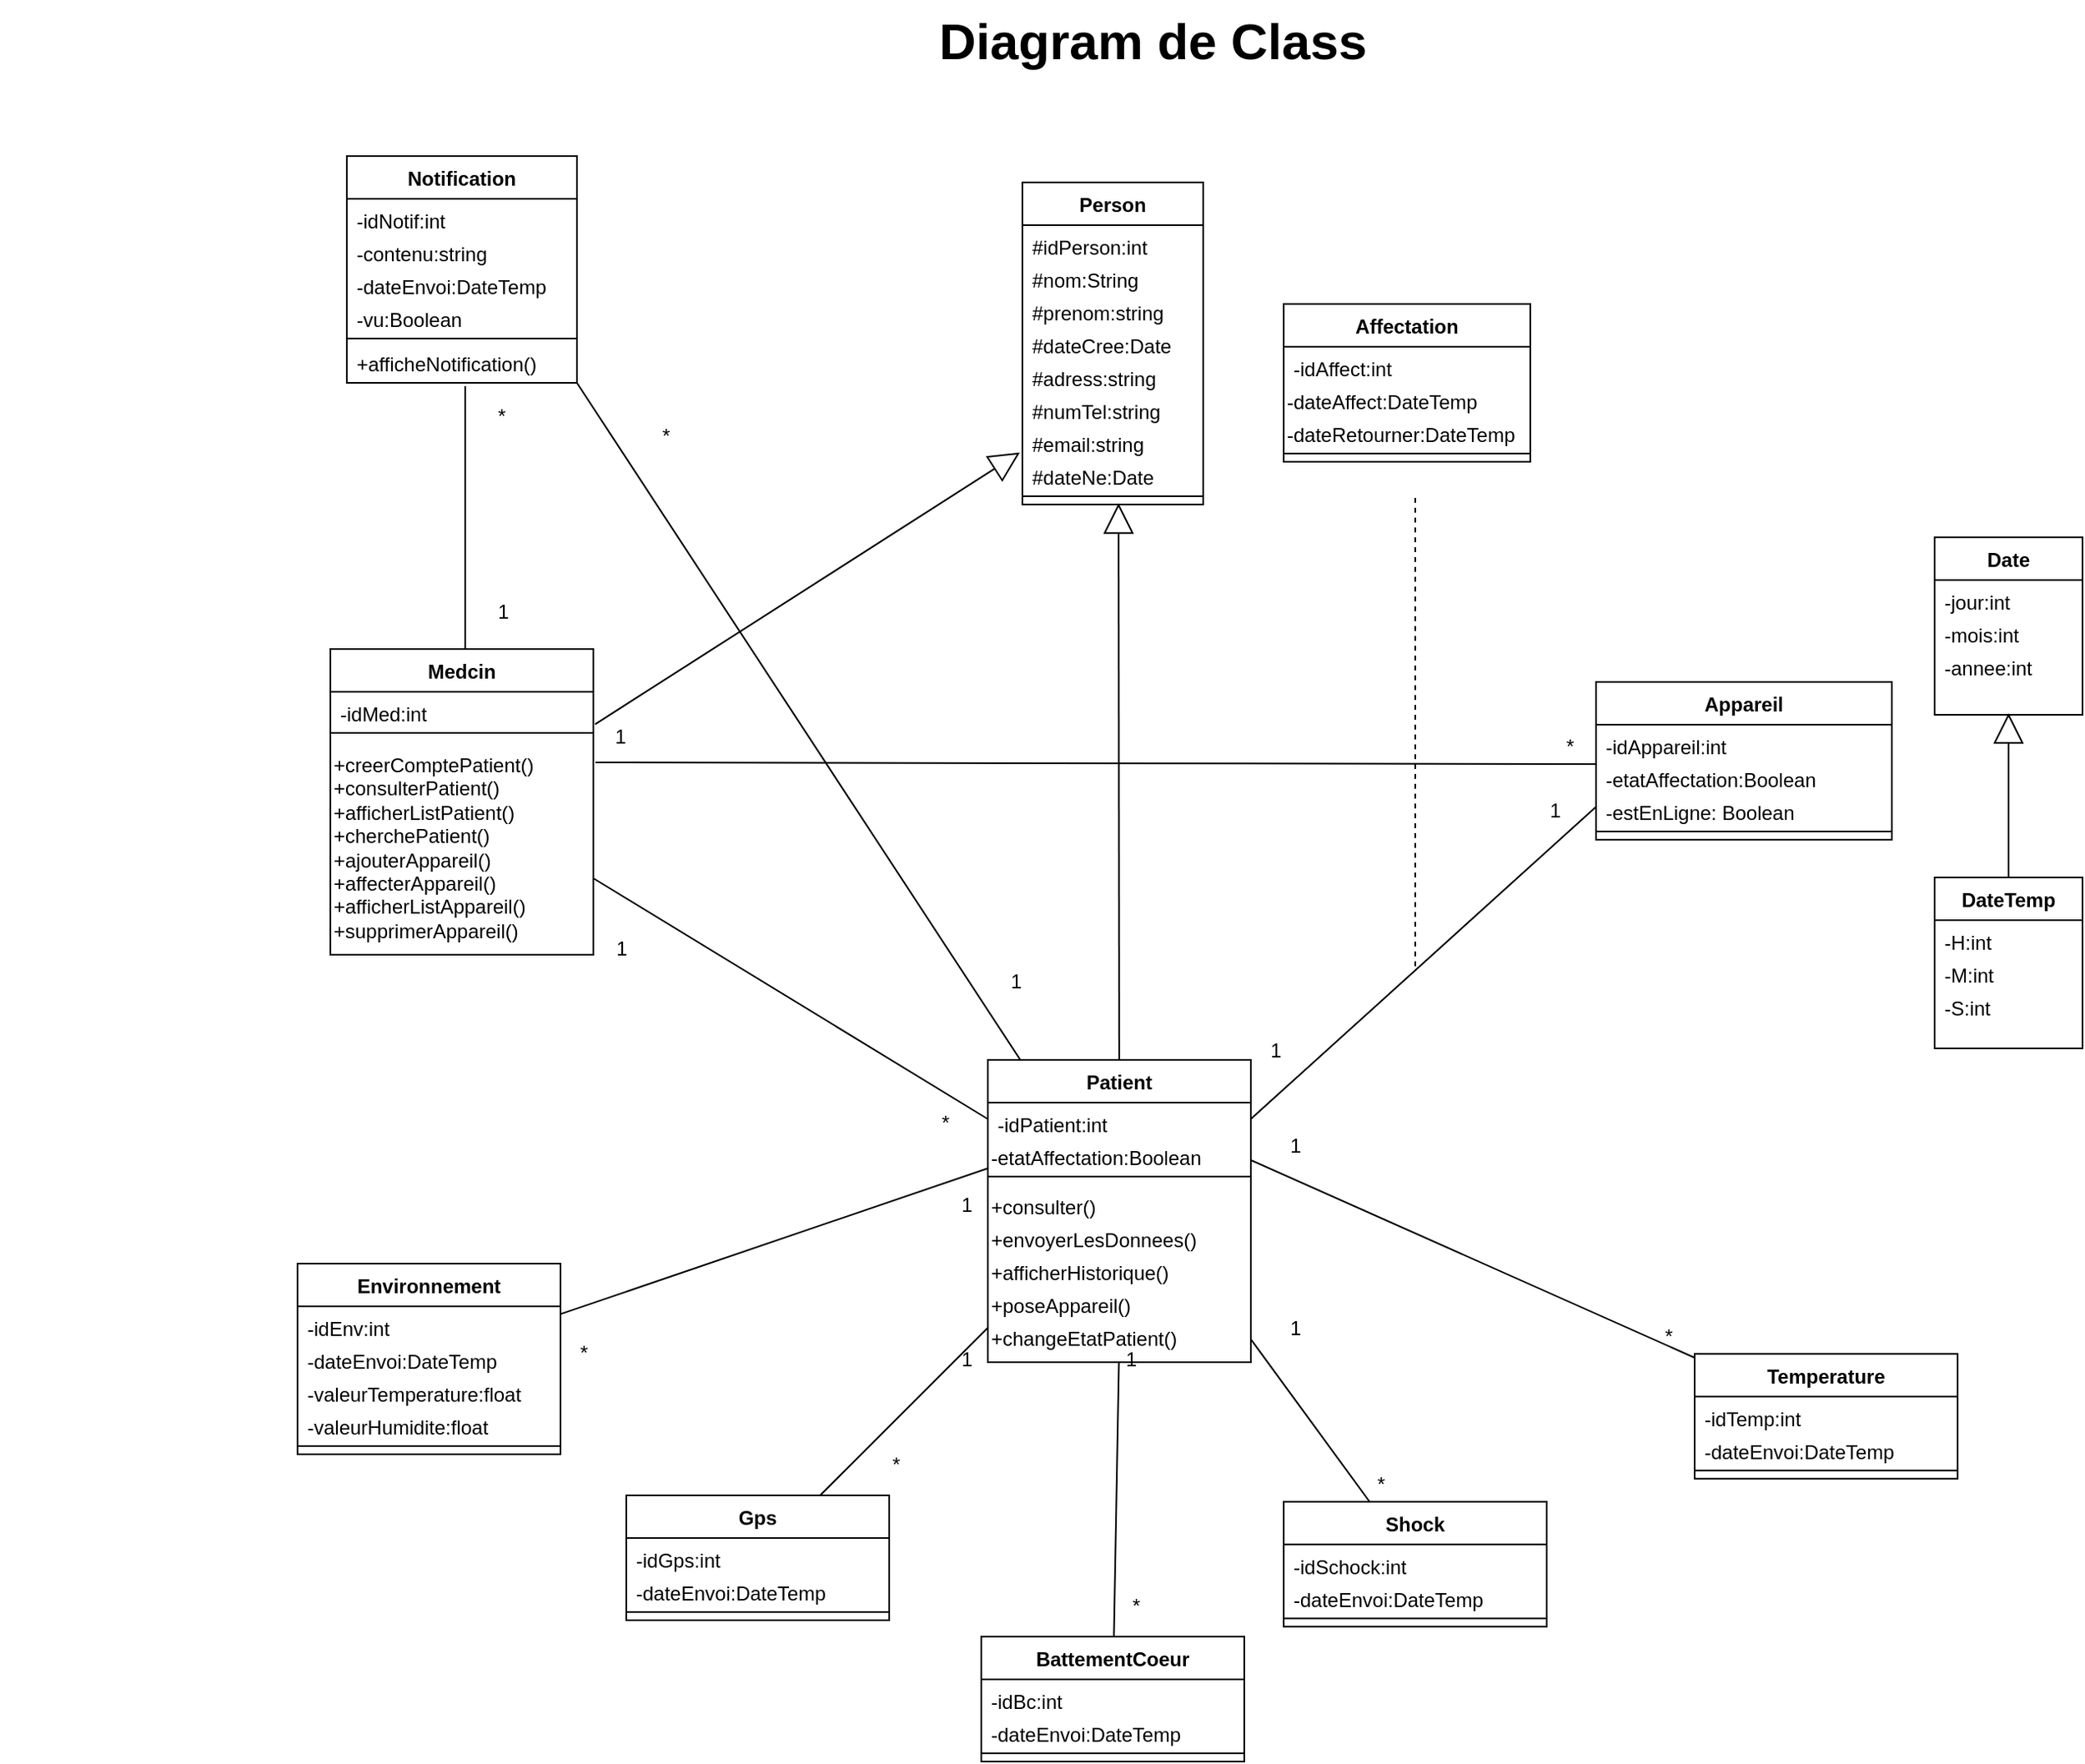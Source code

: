 <mxfile version="20.8.20" type="github">
  <diagram id="C5RBs43oDa-KdzZeNtuy" name="Page-1">
    <mxGraphModel dx="954" dy="602" grid="0" gridSize="10" guides="1" tooltips="1" connect="1" arrows="1" fold="1" page="1" pageScale="1" pageWidth="1200" pageHeight="1200" background="none" math="0" shadow="0">
      <root>
        <mxCell id="WIyWlLk6GJQsqaUBKTNV-0" />
        <mxCell id="WIyWlLk6GJQsqaUBKTNV-1" parent="WIyWlLk6GJQsqaUBKTNV-0" />
        <mxCell id="Skbbb8CCbyP5ibG20lvN-107" style="edgeStyle=none;orthogonalLoop=1;jettySize=auto;html=1;strokeColor=default;startArrow=none;startFill=0;endArrow=block;endFill=0;endSize=16;entryX=-0.014;entryY=-0.029;entryDx=0;entryDy=0;entryPerimeter=0;" parent="WIyWlLk6GJQsqaUBKTNV-1" edge="1">
          <mxGeometry relative="1" as="geometry">
            <mxPoint x="519.46" y="310.42" as="targetPoint" />
            <mxPoint x="261" y="475.808" as="sourcePoint" />
          </mxGeometry>
        </mxCell>
        <mxCell id="Skbbb8CCbyP5ibG20lvN-108" style="edgeStyle=none;orthogonalLoop=1;jettySize=auto;html=1;strokeColor=default;startArrow=none;startFill=0;endArrow=none;endFill=0;exitX=0.75;exitY=0;exitDx=0;exitDy=0;" parent="WIyWlLk6GJQsqaUBKTNV-1" edge="1">
          <mxGeometry x="0.375" y="-10" relative="1" as="geometry">
            <mxPoint x="182" y="270" as="targetPoint" />
            <mxPoint y="1" as="offset" />
            <mxPoint x="182" y="430" as="sourcePoint" />
          </mxGeometry>
        </mxCell>
        <mxCell id="zkfFHV4jXpPFQw0GAbJ--0" value="Medcin" style="swimlane;fontStyle=1;align=center;verticalAlign=top;childLayout=stackLayout;horizontal=1;startSize=26;horizontalStack=0;resizeParent=1;resizeLast=0;collapsible=1;marginBottom=0;rounded=0;shadow=0;strokeWidth=1;" parent="WIyWlLk6GJQsqaUBKTNV-1" vertex="1">
          <mxGeometry x="100" y="430" width="160" height="186" as="geometry">
            <mxRectangle x="230" y="140" width="160" height="26" as="alternateBounds" />
          </mxGeometry>
        </mxCell>
        <mxCell id="zkfFHV4jXpPFQw0GAbJ--1" value="-idMed:int&#xa;" style="text;align=left;verticalAlign=top;spacingLeft=4;spacingRight=4;overflow=hidden;rotatable=0;points=[[0,0.5],[1,0.5]];portConstraint=eastwest;" parent="zkfFHV4jXpPFQw0GAbJ--0" vertex="1">
          <mxGeometry y="26" width="160" height="20" as="geometry" />
        </mxCell>
        <mxCell id="zkfFHV4jXpPFQw0GAbJ--4" value="" style="line;html=1;strokeWidth=1;align=left;verticalAlign=middle;spacingTop=8;spacingLeft=3;spacingRight=8;rotatable=0;labelPosition=right;points=[];portConstraint=eastwest;fontSize=5;labelBackgroundColor=default;fontColor=default;spacing=3;" parent="zkfFHV4jXpPFQw0GAbJ--0" vertex="1">
          <mxGeometry y="46" width="160" height="10" as="geometry" />
        </mxCell>
        <mxCell id="Skbbb8CCbyP5ibG20lvN-154" value="&lt;font style=&quot;font-size: 12px;&quot;&gt;&lt;span data-lucid-content=&quot;{&amp;quot;t&amp;quot;:&amp;quot;+creerComptePatient()\n+consulterPatient()\n+signalerPatient()\n+afficherListPatient()\n+cherchePatient()\n+ajouterAppareil()\n+affecterAppareil()\n+afficherListAppareil()\n+supprimerAppareil()\n&amp;quot;,&amp;quot;m&amp;quot;:[{&amp;quot;s&amp;quot;:0,&amp;quot;n&amp;quot;:&amp;quot;c&amp;quot;,&amp;quot;v&amp;quot;:&amp;quot;#333333ff&amp;quot;,&amp;quot;e&amp;quot;:186}]}&quot; data-lucid-type=&quot;application/vnd.lucid.text&quot; style=&quot;font-size: 12px;&quot;&gt;&lt;span style=&quot;font-size: 12px;&quot;&gt;+creerComptePatient()&lt;br style=&quot;font-size: 12px;&quot;&gt;&lt;/span&gt;&lt;/span&gt;&lt;/font&gt;&lt;div&gt;&lt;font style=&quot;font-size: 12px;&quot;&gt;&lt;span data-lucid-content=&quot;{&amp;quot;t&amp;quot;:&amp;quot;+creerComptePatient()\n+consulterPatient()\n+signalerPatient()\n+afficherListPatient()\n+cherchePatient()\n+ajouterAppareil()\n+affecterAppareil()\n+afficherListAppareil()\n+supprimerAppareil()\n&amp;quot;,&amp;quot;m&amp;quot;:[{&amp;quot;s&amp;quot;:0,&amp;quot;n&amp;quot;:&amp;quot;c&amp;quot;,&amp;quot;v&amp;quot;:&amp;quot;#333333ff&amp;quot;,&amp;quot;e&amp;quot;:186}]}&quot; data-lucid-type=&quot;application/vnd.lucid.text&quot; style=&quot;font-size: 12px;&quot;&gt;&lt;span style=&quot;font-size: 12px;&quot;&gt;+consulterPatient()&lt;/span&gt;&lt;span style=&quot;font-size: 12px;&quot;&gt;&lt;br&gt;&lt;/span&gt;&lt;/span&gt;&lt;/font&gt;&lt;/div&gt;&lt;div&gt;&lt;font style=&quot;font-size: 12px;&quot;&gt;&lt;span data-lucid-content=&quot;{&amp;quot;t&amp;quot;:&amp;quot;+creerComptePatient()\n+consulterPatient()\n+signalerPatient()\n+afficherListPatient()\n+cherchePatient()\n+ajouterAppareil()\n+affecterAppareil()\n+afficherListAppareil()\n+supprimerAppareil()\n&amp;quot;,&amp;quot;m&amp;quot;:[{&amp;quot;s&amp;quot;:0,&amp;quot;n&amp;quot;:&amp;quot;c&amp;quot;,&amp;quot;v&amp;quot;:&amp;quot;#333333ff&amp;quot;,&amp;quot;e&amp;quot;:186}]}&quot; data-lucid-type=&quot;application/vnd.lucid.text&quot; style=&quot;font-size: 12px;&quot;&gt;&lt;span style=&quot;font-size: 12px;&quot;&gt;&lt;/span&gt;&lt;/span&gt;&lt;/font&gt;&lt;/div&gt;&lt;font style=&quot;font-size: 12px;&quot;&gt;&lt;span data-lucid-content=&quot;{&amp;quot;t&amp;quot;:&amp;quot;+creerComptePatient()\n+consulterPatient()\n+signalerPatient()\n+afficherListPatient()\n+cherchePatient()\n+ajouterAppareil()\n+affecterAppareil()\n+afficherListAppareil()\n+supprimerAppareil()\n&amp;quot;,&amp;quot;m&amp;quot;:[{&amp;quot;s&amp;quot;:0,&amp;quot;n&amp;quot;:&amp;quot;c&amp;quot;,&amp;quot;v&amp;quot;:&amp;quot;#333333ff&amp;quot;,&amp;quot;e&amp;quot;:186}]}&quot; data-lucid-type=&quot;application/vnd.lucid.text&quot; style=&quot;font-size: 12px;&quot;&gt;&lt;span style=&quot;font-size: 12px;&quot;&gt;+afficherListPatient()&lt;br style=&quot;font-size: 12px;&quot;&gt;&lt;/span&gt;&lt;span style=&quot;font-size: 12px;&quot;&gt;+cherchePatient()&lt;br style=&quot;font-size: 12px;&quot;&gt;&lt;/span&gt;&lt;span style=&quot;font-size: 12px;&quot;&gt;+ajouterAppareil()&lt;br style=&quot;font-size: 12px;&quot;&gt;&lt;/span&gt;&lt;span style=&quot;font-size: 12px;&quot;&gt;+affecterAppareil()&lt;br style=&quot;font-size: 12px;&quot;&gt;&lt;/span&gt;&lt;span style=&quot;font-size: 12px;&quot;&gt;+afficherListAppareil()&lt;br style=&quot;font-size: 12px;&quot;&gt;&lt;/span&gt;&lt;span style=&quot;font-size: 12px;&quot;&gt;+supprimerAppareil()&lt;br style=&quot;font-size: 12px;&quot;&gt;&lt;/span&gt;&lt;/span&gt;&lt;/font&gt;" style="text;html=1;align=left;verticalAlign=middle;resizable=0;points=[];autosize=1;strokeColor=none;fillColor=none;fontSize=12;fontColor=default;horizontal=1;labelBackgroundColor=none;" parent="zkfFHV4jXpPFQw0GAbJ--0" vertex="1">
          <mxGeometry y="56" width="160" height="130" as="geometry" />
        </mxCell>
        <mxCell id="zkfFHV4jXpPFQw0GAbJ--17" value="Appareil" style="swimlane;fontStyle=1;align=center;verticalAlign=top;childLayout=stackLayout;horizontal=1;startSize=26;horizontalStack=0;resizeParent=1;resizeLast=0;collapsible=1;marginBottom=0;rounded=0;shadow=0;strokeWidth=1;" parent="WIyWlLk6GJQsqaUBKTNV-1" vertex="1">
          <mxGeometry x="870" y="450" width="180" height="96" as="geometry">
            <mxRectangle x="550" y="140" width="160" height="26" as="alternateBounds" />
          </mxGeometry>
        </mxCell>
        <mxCell id="zkfFHV4jXpPFQw0GAbJ--20" value="-idAppareil:int" style="text;align=left;verticalAlign=top;spacingLeft=4;spacingRight=4;overflow=hidden;rotatable=0;points=[[0,0.5],[1,0.5]];portConstraint=eastwest;rounded=0;shadow=0;html=0;" parent="zkfFHV4jXpPFQw0GAbJ--17" vertex="1">
          <mxGeometry y="26" width="180" height="20" as="geometry" />
        </mxCell>
        <mxCell id="zkfFHV4jXpPFQw0GAbJ--21" value="-etatAffectation:Boolean" style="text;align=left;verticalAlign=top;spacingLeft=4;spacingRight=4;overflow=hidden;rotatable=0;points=[[0,0.5],[1,0.5]];portConstraint=eastwest;rounded=0;shadow=0;html=0;" parent="zkfFHV4jXpPFQw0GAbJ--17" vertex="1">
          <mxGeometry y="46" width="180" height="20" as="geometry" />
        </mxCell>
        <mxCell id="zkfFHV4jXpPFQw0GAbJ--22" value="-estEnLigne: Boolean&#xa;" style="text;align=left;verticalAlign=top;spacingLeft=4;spacingRight=4;overflow=hidden;rotatable=0;points=[[0,0.5],[1,0.5]];portConstraint=eastwest;rounded=0;shadow=0;html=0;" parent="zkfFHV4jXpPFQw0GAbJ--17" vertex="1">
          <mxGeometry y="66" width="180" height="20" as="geometry" />
        </mxCell>
        <mxCell id="zkfFHV4jXpPFQw0GAbJ--23" value="" style="line;html=1;strokeWidth=1;align=left;verticalAlign=middle;spacingTop=-1;spacingLeft=3;spacingRight=3;rotatable=0;labelPosition=right;points=[];portConstraint=eastwest;" parent="zkfFHV4jXpPFQw0GAbJ--17" vertex="1">
          <mxGeometry y="86" width="180" height="10" as="geometry" />
        </mxCell>
        <mxCell id="zkfFHV4jXpPFQw0GAbJ--26" value="" style="endArrow=none;shadow=0;strokeWidth=1;rounded=0;endFill=0;elbow=vertical;startArrow=none;startFill=0;exitX=1.008;exitY=0.1;exitDx=0;exitDy=0;exitPerimeter=0;" parent="WIyWlLk6GJQsqaUBKTNV-1" source="Skbbb8CCbyP5ibG20lvN-154" edge="1">
          <mxGeometry x="0.5" y="41" relative="1" as="geometry">
            <mxPoint x="260" y="518" as="sourcePoint" />
            <mxPoint x="870" y="500" as="targetPoint" />
            <mxPoint x="-40" y="32" as="offset" />
          </mxGeometry>
        </mxCell>
        <mxCell id="zkfFHV4jXpPFQw0GAbJ--27" value="1" style="resizable=0;align=left;verticalAlign=bottom;labelBackgroundColor=none;fontSize=12;" parent="zkfFHV4jXpPFQw0GAbJ--26" connectable="0" vertex="1">
          <mxGeometry x="-1" relative="1" as="geometry">
            <mxPoint x="10" y="-7" as="offset" />
          </mxGeometry>
        </mxCell>
        <mxCell id="Skbbb8CCbyP5ibG20lvN-1" value="*" style="resizable=0;align=left;verticalAlign=bottom;labelBackgroundColor=none;fontSize=12;" parent="WIyWlLk6GJQsqaUBKTNV-1" connectable="0" vertex="1">
          <mxGeometry x="850.0" y="498.001" as="geometry" />
        </mxCell>
        <mxCell id="Skbbb8CCbyP5ibG20lvN-67" style="edgeStyle=none;orthogonalLoop=1;jettySize=auto;html=1;entryX=0;entryY=0.5;entryDx=0;entryDy=0;strokeColor=default;startArrow=none;startFill=0;endArrow=none;endFill=0;exitX=1;exitY=0.5;exitDx=0;exitDy=0;" parent="WIyWlLk6GJQsqaUBKTNV-1" source="Skbbb8CCbyP5ibG20lvN-11" target="zkfFHV4jXpPFQw0GAbJ--22" edge="1">
          <mxGeometry relative="1" as="geometry" />
        </mxCell>
        <mxCell id="Skbbb8CCbyP5ibG20lvN-105" style="edgeStyle=none;orthogonalLoop=1;jettySize=auto;html=1;strokeColor=default;startArrow=none;startFill=0;endArrow=none;endFill=0;entryX=1;entryY=1;entryDx=0;entryDy=0;" parent="WIyWlLk6GJQsqaUBKTNV-1" source="Skbbb8CCbyP5ibG20lvN-10" target="Skbbb8CCbyP5ibG20lvN-114" edge="1">
          <mxGeometry relative="1" as="geometry">
            <mxPoint x="270" y="270" as="targetPoint" />
          </mxGeometry>
        </mxCell>
        <mxCell id="Skbbb8CCbyP5ibG20lvN-106" style="edgeStyle=none;orthogonalLoop=1;jettySize=auto;html=1;strokeColor=default;startArrow=none;startFill=0;endArrow=block;endFill=0;endSize=16;entryX=0.723;entryY=0.629;entryDx=0;entryDy=0;entryPerimeter=0;" parent="WIyWlLk6GJQsqaUBKTNV-1" edge="1">
          <mxGeometry relative="1" as="geometry">
            <mxPoint x="579.53" y="341.29" as="targetPoint" />
            <mxPoint x="579.909" y="683" as="sourcePoint" />
          </mxGeometry>
        </mxCell>
        <mxCell id="Skbbb8CCbyP5ibG20lvN-10" value="Patient" style="swimlane;fontStyle=1;align=center;verticalAlign=top;childLayout=stackLayout;horizontal=1;startSize=26;horizontalStack=0;resizeParent=1;resizeParentMax=0;resizeLast=0;collapsible=1;marginBottom=0;" parent="WIyWlLk6GJQsqaUBKTNV-1" vertex="1">
          <mxGeometry x="500" y="680" width="160" height="184" as="geometry" />
        </mxCell>
        <mxCell id="Skbbb8CCbyP5ibG20lvN-11" value="-idPatient:int&#xa;" style="text;strokeColor=none;fillColor=none;align=left;verticalAlign=top;spacingLeft=4;spacingRight=4;overflow=hidden;rotatable=0;points=[[0,0.5],[1,0.5]];portConstraint=eastwest;" parent="Skbbb8CCbyP5ibG20lvN-10" vertex="1">
          <mxGeometry y="26" width="160" height="20" as="geometry" />
        </mxCell>
        <mxCell id="Skbbb8CCbyP5ibG20lvN-16" value="-etatAffectation:Boolean" style="text;strokeColor=none;align=left;fillColor=none;html=1;verticalAlign=top;whiteSpace=wrap;rounded=0;" parent="Skbbb8CCbyP5ibG20lvN-10" vertex="1">
          <mxGeometry y="46" width="160" height="20" as="geometry" />
        </mxCell>
        <mxCell id="Skbbb8CCbyP5ibG20lvN-12" value="" style="line;strokeWidth=1;fillColor=none;align=left;verticalAlign=middle;spacingTop=-1;spacingLeft=3;spacingRight=3;rotatable=0;labelPosition=right;points=[];portConstraint=eastwest;strokeColor=inherit;" parent="Skbbb8CCbyP5ibG20lvN-10" vertex="1">
          <mxGeometry y="66" width="160" height="10" as="geometry" />
        </mxCell>
        <mxCell id="Skbbb8CCbyP5ibG20lvN-162" value="&lt;div&gt;+consulter()&lt;/div&gt;&lt;div&gt;&lt;br&gt;&lt;/div&gt;&lt;div&gt;&lt;br&gt;&lt;/div&gt;" style="text;strokeColor=none;align=left;fillColor=none;html=1;verticalAlign=top;whiteSpace=wrap;rounded=0;" parent="Skbbb8CCbyP5ibG20lvN-10" vertex="1">
          <mxGeometry y="76" width="160" height="20" as="geometry" />
        </mxCell>
        <mxCell id="9qkBRHFMttgbYjNgJ_2m-1" value="+envoyerLesDonnees()" style="text;strokeColor=none;align=left;fillColor=none;html=1;verticalAlign=top;whiteSpace=wrap;rounded=0;" parent="Skbbb8CCbyP5ibG20lvN-10" vertex="1">
          <mxGeometry y="96" width="160" height="20" as="geometry" />
        </mxCell>
        <mxCell id="Skbbb8CCbyP5ibG20lvN-165" value="+afficherHistorique()" style="text;whiteSpace=wrap;html=1;fontSize=12;fontColor=default;" parent="Skbbb8CCbyP5ibG20lvN-10" vertex="1">
          <mxGeometry y="116" width="160" height="20" as="geometry" />
        </mxCell>
        <mxCell id="9qkBRHFMttgbYjNgJ_2m-0" value="+poseAppareil()" style="text;strokeColor=none;align=left;fillColor=none;html=1;verticalAlign=top;whiteSpace=wrap;rounded=0;" parent="Skbbb8CCbyP5ibG20lvN-10" vertex="1">
          <mxGeometry y="136" width="160" height="20" as="geometry" />
        </mxCell>
        <mxCell id="Skbbb8CCbyP5ibG20lvN-166" value="+changeEtatPatient()" style="text;strokeColor=none;align=left;fillColor=none;html=1;verticalAlign=top;whiteSpace=wrap;rounded=0;" parent="Skbbb8CCbyP5ibG20lvN-10" vertex="1">
          <mxGeometry y="156" width="160" height="28" as="geometry" />
        </mxCell>
        <mxCell id="Skbbb8CCbyP5ibG20lvN-14" style="orthogonalLoop=1;jettySize=auto;html=1;entryX=0;entryY=0.5;entryDx=0;entryDy=0;strokeColor=default;startArrow=none;startFill=0;endArrow=none;endFill=0;exitX=1;exitY=0.75;exitDx=0;exitDy=0;" parent="WIyWlLk6GJQsqaUBKTNV-1" source="zkfFHV4jXpPFQw0GAbJ--0" target="Skbbb8CCbyP5ibG20lvN-11" edge="1">
          <mxGeometry relative="1" as="geometry">
            <mxPoint x="190" y="770" as="sourcePoint" />
            <mxPoint x="500" y="570" as="targetPoint" />
            <Array as="points" />
          </mxGeometry>
        </mxCell>
        <mxCell id="Skbbb8CCbyP5ibG20lvN-69" style="edgeStyle=none;orthogonalLoop=1;jettySize=auto;html=1;strokeColor=default;startArrow=none;startFill=0;endArrow=none;endFill=0;dashed=1;" parent="WIyWlLk6GJQsqaUBKTNV-1" edge="1">
          <mxGeometry relative="1" as="geometry">
            <mxPoint x="760" y="625" as="targetPoint" />
            <mxPoint x="760" y="338" as="sourcePoint" />
          </mxGeometry>
        </mxCell>
        <mxCell id="Skbbb8CCbyP5ibG20lvN-18" value="Affectation" style="swimlane;fontStyle=1;align=center;verticalAlign=top;childLayout=stackLayout;horizontal=1;startSize=26;horizontalStack=0;resizeParent=1;resizeParentMax=0;resizeLast=0;collapsible=1;marginBottom=0;" parent="WIyWlLk6GJQsqaUBKTNV-1" vertex="1">
          <mxGeometry x="680" y="220" width="150" height="96" as="geometry" />
        </mxCell>
        <mxCell id="Skbbb8CCbyP5ibG20lvN-19" value="-idAffect:int&#xa;" style="text;strokeColor=none;fillColor=none;align=left;verticalAlign=top;spacingLeft=4;spacingRight=4;overflow=hidden;rotatable=0;points=[[0,0.5],[1,0.5]];portConstraint=eastwest;" parent="Skbbb8CCbyP5ibG20lvN-18" vertex="1">
          <mxGeometry y="26" width="150" height="20" as="geometry" />
        </mxCell>
        <mxCell id="Skbbb8CCbyP5ibG20lvN-20" value="&lt;div align=&quot;left&quot;&gt;-dateAffect:DateTemp&lt;/div&gt;" style="text;strokeColor=none;align=left;fillColor=none;html=1;verticalAlign=top;whiteSpace=wrap;rounded=0;" parent="Skbbb8CCbyP5ibG20lvN-18" vertex="1">
          <mxGeometry y="46" width="150" height="20" as="geometry" />
        </mxCell>
        <mxCell id="Skbbb8CCbyP5ibG20lvN-24" value="&lt;div&gt;-dateRetourner:DateTemp&lt;/div&gt;" style="text;strokeColor=none;align=left;fillColor=none;html=1;verticalAlign=top;whiteSpace=wrap;rounded=0;" parent="Skbbb8CCbyP5ibG20lvN-18" vertex="1">
          <mxGeometry y="66" width="150" height="20" as="geometry" />
        </mxCell>
        <mxCell id="Skbbb8CCbyP5ibG20lvN-22" value="" style="line;strokeWidth=1;fillColor=none;align=left;verticalAlign=middle;spacingTop=-1;spacingLeft=3;spacingRight=3;rotatable=0;labelPosition=right;points=[];portConstraint=eastwest;strokeColor=inherit;" parent="Skbbb8CCbyP5ibG20lvN-18" vertex="1">
          <mxGeometry y="86" width="150" height="10" as="geometry" />
        </mxCell>
        <mxCell id="Skbbb8CCbyP5ibG20lvN-39" value="Date" style="swimlane;fontStyle=1;align=center;verticalAlign=top;childLayout=stackLayout;horizontal=1;startSize=26;horizontalStack=0;resizeParent=1;resizeLast=0;collapsible=1;marginBottom=0;rounded=0;shadow=0;strokeWidth=1;" parent="WIyWlLk6GJQsqaUBKTNV-1" vertex="1">
          <mxGeometry x="1076" y="362" width="90" height="108" as="geometry">
            <mxRectangle x="550" y="140" width="160" height="26" as="alternateBounds" />
          </mxGeometry>
        </mxCell>
        <mxCell id="Skbbb8CCbyP5ibG20lvN-40" value="-jour:int" style="text;align=left;verticalAlign=top;spacingLeft=4;spacingRight=4;overflow=hidden;rotatable=0;points=[[0,0.5],[1,0.5]];portConstraint=eastwest;rounded=0;shadow=0;html=0;" parent="Skbbb8CCbyP5ibG20lvN-39" vertex="1">
          <mxGeometry y="26" width="90" height="20" as="geometry" />
        </mxCell>
        <mxCell id="Skbbb8CCbyP5ibG20lvN-41" value="-mois:int" style="text;align=left;verticalAlign=top;spacingLeft=4;spacingRight=4;overflow=hidden;rotatable=0;points=[[0,0.5],[1,0.5]];portConstraint=eastwest;rounded=0;shadow=0;html=0;" parent="Skbbb8CCbyP5ibG20lvN-39" vertex="1">
          <mxGeometry y="46" width="90" height="20" as="geometry" />
        </mxCell>
        <mxCell id="Skbbb8CCbyP5ibG20lvN-42" value="-annee:int" style="text;align=left;verticalAlign=top;spacingLeft=4;spacingRight=4;overflow=hidden;rotatable=0;points=[[0,0.5],[1,0.5]];portConstraint=eastwest;rounded=0;shadow=0;html=0;" parent="Skbbb8CCbyP5ibG20lvN-39" vertex="1">
          <mxGeometry y="66" width="90" height="20" as="geometry" />
        </mxCell>
        <mxCell id="Skbbb8CCbyP5ibG20lvN-59" style="edgeStyle=none;orthogonalLoop=1;jettySize=auto;html=1;strokeColor=default;startArrow=none;startFill=0;endArrow=block;endFill=0;endSize=16;" parent="WIyWlLk6GJQsqaUBKTNV-1" source="Skbbb8CCbyP5ibG20lvN-53" edge="1">
          <mxGeometry relative="1" as="geometry">
            <mxPoint x="1121" y="469" as="targetPoint" />
          </mxGeometry>
        </mxCell>
        <mxCell id="Skbbb8CCbyP5ibG20lvN-53" value="DateTemp" style="swimlane;fontStyle=1;align=center;verticalAlign=top;childLayout=stackLayout;horizontal=1;startSize=26;horizontalStack=0;resizeParent=1;resizeLast=0;collapsible=1;marginBottom=0;rounded=0;shadow=0;strokeWidth=1;" parent="WIyWlLk6GJQsqaUBKTNV-1" vertex="1">
          <mxGeometry x="1076" y="569" width="90" height="104" as="geometry">
            <mxRectangle x="550" y="140" width="160" height="26" as="alternateBounds" />
          </mxGeometry>
        </mxCell>
        <mxCell id="Skbbb8CCbyP5ibG20lvN-54" value="-H:int" style="text;align=left;verticalAlign=top;spacingLeft=4;spacingRight=4;overflow=hidden;rotatable=0;points=[[0,0.5],[1,0.5]];portConstraint=eastwest;rounded=0;shadow=0;html=0;" parent="Skbbb8CCbyP5ibG20lvN-53" vertex="1">
          <mxGeometry y="26" width="90" height="20" as="geometry" />
        </mxCell>
        <mxCell id="Skbbb8CCbyP5ibG20lvN-55" value="-M:int" style="text;align=left;verticalAlign=top;spacingLeft=4;spacingRight=4;overflow=hidden;rotatable=0;points=[[0,0.5],[1,0.5]];portConstraint=eastwest;rounded=0;shadow=0;html=0;" parent="Skbbb8CCbyP5ibG20lvN-53" vertex="1">
          <mxGeometry y="46" width="90" height="20" as="geometry" />
        </mxCell>
        <mxCell id="Skbbb8CCbyP5ibG20lvN-57" value="-S:int" style="text;align=left;verticalAlign=top;spacingLeft=4;spacingRight=4;overflow=hidden;rotatable=0;points=[[0,0.5],[1,0.5]];portConstraint=eastwest;rounded=0;shadow=0;html=0;" parent="Skbbb8CCbyP5ibG20lvN-53" vertex="1">
          <mxGeometry y="66" width="90" height="20" as="geometry" />
        </mxCell>
        <mxCell id="Skbbb8CCbyP5ibG20lvN-72" style="edgeStyle=none;orthogonalLoop=1;jettySize=auto;html=1;strokeColor=default;startArrow=none;startFill=0;endArrow=none;endFill=0;exitX=0;exitY=0.25;exitDx=0;exitDy=0;" parent="WIyWlLk6GJQsqaUBKTNV-1" source="Skbbb8CCbyP5ibG20lvN-166" target="Skbbb8CCbyP5ibG20lvN-73" edge="1">
          <mxGeometry relative="1" as="geometry">
            <mxPoint x="360" y="990" as="targetPoint" />
            <mxPoint x="480" y="830" as="sourcePoint" />
          </mxGeometry>
        </mxCell>
        <mxCell id="Skbbb8CCbyP5ibG20lvN-73" value="Gps" style="swimlane;fontStyle=1;align=center;verticalAlign=top;childLayout=stackLayout;horizontal=1;startSize=26;horizontalStack=0;resizeParent=1;resizeParentMax=0;resizeLast=0;collapsible=1;marginBottom=0;" parent="WIyWlLk6GJQsqaUBKTNV-1" vertex="1">
          <mxGeometry x="280" y="945" width="160" height="76" as="geometry" />
        </mxCell>
        <mxCell id="Skbbb8CCbyP5ibG20lvN-74" value="-idGps:int" style="text;strokeColor=none;fillColor=none;align=left;verticalAlign=top;spacingLeft=4;spacingRight=4;overflow=hidden;rotatable=0;points=[[0,0.5],[1,0.5]];portConstraint=eastwest;" parent="Skbbb8CCbyP5ibG20lvN-73" vertex="1">
          <mxGeometry y="26" width="160" height="20" as="geometry" />
        </mxCell>
        <mxCell id="Skbbb8CCbyP5ibG20lvN-89" value="-dateEnvoi:DateTemp" style="text;strokeColor=none;fillColor=none;align=left;verticalAlign=top;spacingLeft=4;spacingRight=4;overflow=hidden;rotatable=0;points=[[0,0.5],[1,0.5]];portConstraint=eastwest;" parent="Skbbb8CCbyP5ibG20lvN-73" vertex="1">
          <mxGeometry y="46" width="160" height="20" as="geometry" />
        </mxCell>
        <mxCell id="Skbbb8CCbyP5ibG20lvN-75" value="" style="line;strokeWidth=1;fillColor=none;align=left;verticalAlign=middle;spacingTop=-1;spacingLeft=3;spacingRight=3;rotatable=0;labelPosition=right;points=[];portConstraint=eastwest;strokeColor=inherit;" parent="Skbbb8CCbyP5ibG20lvN-73" vertex="1">
          <mxGeometry y="66" width="160" height="10" as="geometry" />
        </mxCell>
        <mxCell id="Skbbb8CCbyP5ibG20lvN-81" style="edgeStyle=none;orthogonalLoop=1;jettySize=auto;html=1;strokeColor=default;startArrow=none;startFill=0;endArrow=none;endFill=0;exitX=0;exitY=0;exitDx=0;exitDy=0;" parent="WIyWlLk6GJQsqaUBKTNV-1" target="Skbbb8CCbyP5ibG20lvN-82" edge="1">
          <mxGeometry relative="1" as="geometry">
            <mxPoint x="160" y="849" as="targetPoint" />
            <mxPoint x="500.0" y="746" as="sourcePoint" />
          </mxGeometry>
        </mxCell>
        <mxCell id="Skbbb8CCbyP5ibG20lvN-82" value="Environnement" style="swimlane;fontStyle=1;align=center;verticalAlign=top;childLayout=stackLayout;horizontal=1;startSize=26;horizontalStack=0;resizeParent=1;resizeParentMax=0;resizeLast=0;collapsible=1;marginBottom=0;" parent="WIyWlLk6GJQsqaUBKTNV-1" vertex="1">
          <mxGeometry x="80" y="804" width="160" height="116" as="geometry" />
        </mxCell>
        <mxCell id="Skbbb8CCbyP5ibG20lvN-83" value="-idEnv:int" style="text;strokeColor=none;fillColor=none;align=left;verticalAlign=top;spacingLeft=4;spacingRight=4;overflow=hidden;rotatable=0;points=[[0,0.5],[1,0.5]];portConstraint=eastwest;" parent="Skbbb8CCbyP5ibG20lvN-82" vertex="1">
          <mxGeometry y="26" width="160" height="20" as="geometry" />
        </mxCell>
        <mxCell id="Skbbb8CCbyP5ibG20lvN-84" value="-dateEnvoi:DateTemp" style="text;strokeColor=none;fillColor=none;align=left;verticalAlign=top;spacingLeft=4;spacingRight=4;overflow=hidden;rotatable=0;points=[[0,0.5],[1,0.5]];portConstraint=eastwest;" parent="Skbbb8CCbyP5ibG20lvN-82" vertex="1">
          <mxGeometry y="46" width="160" height="20" as="geometry" />
        </mxCell>
        <mxCell id="Skbbb8CCbyP5ibG20lvN-85" value="-valeurTemperature:float" style="text;strokeColor=none;fillColor=none;align=left;verticalAlign=top;spacingLeft=4;spacingRight=4;overflow=hidden;rotatable=0;points=[[0,0.5],[1,0.5]];portConstraint=eastwest;" parent="Skbbb8CCbyP5ibG20lvN-82" vertex="1">
          <mxGeometry y="66" width="160" height="20" as="geometry" />
        </mxCell>
        <mxCell id="Skbbb8CCbyP5ibG20lvN-86" value="-valeurHumidite:float" style="text;strokeColor=none;fillColor=none;align=left;verticalAlign=top;spacingLeft=4;spacingRight=4;overflow=hidden;rotatable=0;points=[[0,0.5],[1,0.5]];portConstraint=eastwest;" parent="Skbbb8CCbyP5ibG20lvN-82" vertex="1">
          <mxGeometry y="86" width="160" height="20" as="geometry" />
        </mxCell>
        <mxCell id="Skbbb8CCbyP5ibG20lvN-87" value="" style="line;strokeWidth=1;fillColor=none;align=left;verticalAlign=middle;spacingTop=-1;spacingLeft=3;spacingRight=3;rotatable=0;labelPosition=right;points=[];portConstraint=eastwest;strokeColor=inherit;" parent="Skbbb8CCbyP5ibG20lvN-82" vertex="1">
          <mxGeometry y="106" width="160" height="10" as="geometry" />
        </mxCell>
        <mxCell id="Skbbb8CCbyP5ibG20lvN-90" style="edgeStyle=none;orthogonalLoop=1;jettySize=auto;html=1;strokeColor=default;startArrow=none;startFill=0;endArrow=none;endFill=0;" parent="WIyWlLk6GJQsqaUBKTNV-1" source="Skbbb8CCbyP5ibG20lvN-166" target="Skbbb8CCbyP5ibG20lvN-91" edge="1">
          <mxGeometry relative="1" as="geometry">
            <mxPoint x="606" y="1018.87" as="targetPoint" />
            <mxPoint x="576" y="870" as="sourcePoint" />
          </mxGeometry>
        </mxCell>
        <mxCell id="Skbbb8CCbyP5ibG20lvN-91" value="BattementCoeur" style="swimlane;fontStyle=1;align=center;verticalAlign=top;childLayout=stackLayout;horizontal=1;startSize=26;horizontalStack=0;resizeParent=1;resizeParentMax=0;resizeLast=0;collapsible=1;marginBottom=0;" parent="WIyWlLk6GJQsqaUBKTNV-1" vertex="1">
          <mxGeometry x="496" y="1031" width="160" height="76" as="geometry" />
        </mxCell>
        <mxCell id="Skbbb8CCbyP5ibG20lvN-92" value="-idBc:int" style="text;strokeColor=none;fillColor=none;align=left;verticalAlign=top;spacingLeft=4;spacingRight=4;overflow=hidden;rotatable=0;points=[[0,0.5],[1,0.5]];portConstraint=eastwest;" parent="Skbbb8CCbyP5ibG20lvN-91" vertex="1">
          <mxGeometry y="26" width="160" height="20" as="geometry" />
        </mxCell>
        <mxCell id="Skbbb8CCbyP5ibG20lvN-93" value="-dateEnvoi:DateTemp" style="text;strokeColor=none;fillColor=none;align=left;verticalAlign=top;spacingLeft=4;spacingRight=4;overflow=hidden;rotatable=0;points=[[0,0.5],[1,0.5]];portConstraint=eastwest;" parent="Skbbb8CCbyP5ibG20lvN-91" vertex="1">
          <mxGeometry y="46" width="160" height="20" as="geometry" />
        </mxCell>
        <mxCell id="Skbbb8CCbyP5ibG20lvN-94" value="" style="line;strokeWidth=1;fillColor=none;align=left;verticalAlign=middle;spacingTop=-1;spacingLeft=3;spacingRight=3;rotatable=0;labelPosition=right;points=[];portConstraint=eastwest;strokeColor=inherit;" parent="Skbbb8CCbyP5ibG20lvN-91" vertex="1">
          <mxGeometry y="66" width="160" height="10" as="geometry" />
        </mxCell>
        <mxCell id="Skbbb8CCbyP5ibG20lvN-95" style="edgeStyle=none;orthogonalLoop=1;jettySize=auto;html=1;strokeColor=default;startArrow=none;startFill=0;endArrow=none;endFill=0;exitX=1;exitY=0.5;exitDx=0;exitDy=0;" parent="WIyWlLk6GJQsqaUBKTNV-1" source="Skbbb8CCbyP5ibG20lvN-166" target="Skbbb8CCbyP5ibG20lvN-96" edge="1">
          <mxGeometry relative="1" as="geometry">
            <mxPoint x="760" y="993.87" as="targetPoint" />
            <mxPoint x="680" y="850" as="sourcePoint" />
          </mxGeometry>
        </mxCell>
        <mxCell id="Skbbb8CCbyP5ibG20lvN-96" value="Shock" style="swimlane;fontStyle=1;align=center;verticalAlign=top;childLayout=stackLayout;horizontal=1;startSize=26;horizontalStack=0;resizeParent=1;resizeParentMax=0;resizeLast=0;collapsible=1;marginBottom=0;" parent="WIyWlLk6GJQsqaUBKTNV-1" vertex="1">
          <mxGeometry x="680" y="948.87" width="160" height="76" as="geometry" />
        </mxCell>
        <mxCell id="Skbbb8CCbyP5ibG20lvN-97" value="-idSchock:int" style="text;strokeColor=none;fillColor=none;align=left;verticalAlign=top;spacingLeft=4;spacingRight=4;overflow=hidden;rotatable=0;points=[[0,0.5],[1,0.5]];portConstraint=eastwest;" parent="Skbbb8CCbyP5ibG20lvN-96" vertex="1">
          <mxGeometry y="26" width="160" height="20" as="geometry" />
        </mxCell>
        <mxCell id="Skbbb8CCbyP5ibG20lvN-98" value="-dateEnvoi:DateTemp" style="text;strokeColor=none;fillColor=none;align=left;verticalAlign=top;spacingLeft=4;spacingRight=4;overflow=hidden;rotatable=0;points=[[0,0.5],[1,0.5]];portConstraint=eastwest;" parent="Skbbb8CCbyP5ibG20lvN-96" vertex="1">
          <mxGeometry y="46" width="160" height="20" as="geometry" />
        </mxCell>
        <mxCell id="Skbbb8CCbyP5ibG20lvN-99" value="" style="line;strokeWidth=1;fillColor=none;align=left;verticalAlign=middle;spacingTop=-1;spacingLeft=3;spacingRight=3;rotatable=0;labelPosition=right;points=[];portConstraint=eastwest;strokeColor=inherit;" parent="Skbbb8CCbyP5ibG20lvN-96" vertex="1">
          <mxGeometry y="66" width="160" height="10" as="geometry" />
        </mxCell>
        <mxCell id="Skbbb8CCbyP5ibG20lvN-100" style="edgeStyle=none;orthogonalLoop=1;jettySize=auto;html=1;strokeColor=default;startArrow=none;startFill=0;endArrow=none;endFill=0;exitX=1;exitY=0.75;exitDx=0;exitDy=0;" parent="WIyWlLk6GJQsqaUBKTNV-1" source="Skbbb8CCbyP5ibG20lvN-16" target="Skbbb8CCbyP5ibG20lvN-101" edge="1">
          <mxGeometry relative="1" as="geometry">
            <mxPoint x="1010" y="903.87" as="targetPoint" />
            <mxPoint x="680" y="760" as="sourcePoint" />
          </mxGeometry>
        </mxCell>
        <mxCell id="Skbbb8CCbyP5ibG20lvN-101" value="Temperature" style="swimlane;fontStyle=1;align=center;verticalAlign=top;childLayout=stackLayout;horizontal=1;startSize=26;horizontalStack=0;resizeParent=1;resizeParentMax=0;resizeLast=0;collapsible=1;marginBottom=0;" parent="WIyWlLk6GJQsqaUBKTNV-1" vertex="1">
          <mxGeometry x="930" y="858.87" width="160" height="76" as="geometry" />
        </mxCell>
        <mxCell id="Skbbb8CCbyP5ibG20lvN-102" value="-idTemp:int" style="text;strokeColor=none;fillColor=none;align=left;verticalAlign=top;spacingLeft=4;spacingRight=4;overflow=hidden;rotatable=0;points=[[0,0.5],[1,0.5]];portConstraint=eastwest;" parent="Skbbb8CCbyP5ibG20lvN-101" vertex="1">
          <mxGeometry y="26" width="160" height="20" as="geometry" />
        </mxCell>
        <mxCell id="Skbbb8CCbyP5ibG20lvN-103" value="-dateEnvoi:DateTemp" style="text;strokeColor=none;fillColor=none;align=left;verticalAlign=top;spacingLeft=4;spacingRight=4;overflow=hidden;rotatable=0;points=[[0,0.5],[1,0.5]];portConstraint=eastwest;" parent="Skbbb8CCbyP5ibG20lvN-101" vertex="1">
          <mxGeometry y="46" width="160" height="20" as="geometry" />
        </mxCell>
        <mxCell id="Skbbb8CCbyP5ibG20lvN-104" value="" style="line;strokeWidth=1;fillColor=none;align=left;verticalAlign=middle;spacingTop=-1;spacingLeft=3;spacingRight=3;rotatable=0;labelPosition=right;points=[];portConstraint=eastwest;strokeColor=inherit;" parent="Skbbb8CCbyP5ibG20lvN-101" vertex="1">
          <mxGeometry y="66" width="160" height="10" as="geometry" />
        </mxCell>
        <mxCell id="Skbbb8CCbyP5ibG20lvN-109" value="Person" style="swimlane;fontStyle=1;align=center;verticalAlign=top;childLayout=stackLayout;horizontal=1;startSize=26;horizontalStack=0;resizeParent=1;resizeLast=0;collapsible=1;marginBottom=0;rounded=0;shadow=0;strokeWidth=1;" parent="WIyWlLk6GJQsqaUBKTNV-1" vertex="1">
          <mxGeometry x="521" y="146" width="110" height="196" as="geometry">
            <mxRectangle x="550" y="140" width="160" height="26" as="alternateBounds" />
          </mxGeometry>
        </mxCell>
        <mxCell id="Skbbb8CCbyP5ibG20lvN-110" value="#idPerson:int" style="text;align=left;verticalAlign=top;spacingLeft=4;spacingRight=4;overflow=hidden;rotatable=0;points=[[0,0.5],[1,0.5]];portConstraint=eastwest;rounded=0;shadow=0;html=0;" parent="Skbbb8CCbyP5ibG20lvN-109" vertex="1">
          <mxGeometry y="26" width="110" height="20" as="geometry" />
        </mxCell>
        <mxCell id="Skbbb8CCbyP5ibG20lvN-111" value="#nom:String" style="text;align=left;verticalAlign=top;spacingLeft=4;spacingRight=4;overflow=hidden;rotatable=0;points=[[0,0.5],[1,0.5]];portConstraint=eastwest;rounded=0;shadow=0;html=0;" parent="Skbbb8CCbyP5ibG20lvN-109" vertex="1">
          <mxGeometry y="46" width="110" height="20" as="geometry" />
        </mxCell>
        <mxCell id="Skbbb8CCbyP5ibG20lvN-112" value="#prenom:string" style="text;align=left;verticalAlign=top;spacingLeft=4;spacingRight=4;overflow=hidden;rotatable=0;points=[[0,0.5],[1,0.5]];portConstraint=eastwest;rounded=0;shadow=0;html=0;" parent="Skbbb8CCbyP5ibG20lvN-109" vertex="1">
          <mxGeometry y="66" width="110" height="20" as="geometry" />
        </mxCell>
        <mxCell id="Skbbb8CCbyP5ibG20lvN-132" value="#dateCree:Date" style="text;align=left;verticalAlign=top;spacingLeft=4;spacingRight=4;overflow=hidden;rotatable=0;points=[[0,0.5],[1,0.5]];portConstraint=eastwest;rounded=0;shadow=0;html=0;" parent="Skbbb8CCbyP5ibG20lvN-109" vertex="1">
          <mxGeometry y="86" width="110" height="20" as="geometry" />
        </mxCell>
        <mxCell id="Skbbb8CCbyP5ibG20lvN-134" value="#adress:string" style="text;align=left;verticalAlign=top;spacingLeft=4;spacingRight=4;overflow=hidden;rotatable=0;points=[[0,0.5],[1,0.5]];portConstraint=eastwest;rounded=0;shadow=0;html=0;" parent="Skbbb8CCbyP5ibG20lvN-109" vertex="1">
          <mxGeometry y="106" width="110" height="20" as="geometry" />
        </mxCell>
        <mxCell id="YZfuT6HXSbEdQwehCK1F-0" value="#numTel:string" style="text;align=left;verticalAlign=top;spacingLeft=4;spacingRight=4;overflow=hidden;rotatable=0;points=[[0,0.5],[1,0.5]];portConstraint=eastwest;rounded=0;shadow=0;html=0;" vertex="1" parent="Skbbb8CCbyP5ibG20lvN-109">
          <mxGeometry y="126" width="110" height="20" as="geometry" />
        </mxCell>
        <mxCell id="Skbbb8CCbyP5ibG20lvN-133" value="#email:string" style="text;align=left;verticalAlign=top;spacingLeft=4;spacingRight=4;overflow=hidden;rotatable=0;points=[[0,0.5],[1,0.5]];portConstraint=eastwest;rounded=0;shadow=0;html=0;" parent="Skbbb8CCbyP5ibG20lvN-109" vertex="1">
          <mxGeometry y="146" width="110" height="20" as="geometry" />
        </mxCell>
        <mxCell id="Skbbb8CCbyP5ibG20lvN-135" value="#dateNe:Date" style="text;align=left;verticalAlign=top;spacingLeft=4;spacingRight=4;overflow=hidden;rotatable=0;points=[[0,0.5],[1,0.5]];portConstraint=eastwest;rounded=0;shadow=0;html=0;" parent="Skbbb8CCbyP5ibG20lvN-109" vertex="1">
          <mxGeometry y="166" width="110" height="20" as="geometry" />
        </mxCell>
        <mxCell id="Skbbb8CCbyP5ibG20lvN-113" value="" style="line;html=1;strokeWidth=1;align=left;verticalAlign=middle;spacingTop=-1;spacingLeft=3;spacingRight=3;rotatable=0;labelPosition=right;points=[];portConstraint=eastwest;" parent="Skbbb8CCbyP5ibG20lvN-109" vertex="1">
          <mxGeometry y="186" width="110" height="10" as="geometry" />
        </mxCell>
        <mxCell id="Skbbb8CCbyP5ibG20lvN-114" value="Notification" style="swimlane;fontStyle=1;align=center;verticalAlign=top;childLayout=stackLayout;horizontal=1;startSize=26;horizontalStack=0;resizeParent=1;resizeLast=0;collapsible=1;marginBottom=0;rounded=0;shadow=0;strokeWidth=1;" parent="WIyWlLk6GJQsqaUBKTNV-1" vertex="1">
          <mxGeometry x="110" y="130" width="140" height="138" as="geometry">
            <mxRectangle x="550" y="140" width="160" height="26" as="alternateBounds" />
          </mxGeometry>
        </mxCell>
        <mxCell id="Skbbb8CCbyP5ibG20lvN-115" value="-idNotif:int" style="text;align=left;verticalAlign=top;spacingLeft=4;spacingRight=4;overflow=hidden;rotatable=0;points=[[0,0.5],[1,0.5]];portConstraint=eastwest;rounded=0;shadow=0;html=0;" parent="Skbbb8CCbyP5ibG20lvN-114" vertex="1">
          <mxGeometry y="26" width="140" height="20" as="geometry" />
        </mxCell>
        <mxCell id="Skbbb8CCbyP5ibG20lvN-149" value="-contenu:string " style="text;strokeColor=none;fillColor=none;align=left;verticalAlign=top;spacingLeft=4;spacingRight=4;overflow=hidden;rotatable=0;points=[[0,0.5],[1,0.5]];portConstraint=eastwest;" parent="Skbbb8CCbyP5ibG20lvN-114" vertex="1">
          <mxGeometry y="46" width="140" height="20" as="geometry" />
        </mxCell>
        <mxCell id="Skbbb8CCbyP5ibG20lvN-145" value="-dateEnvoi:DateTemp" style="text;strokeColor=none;fillColor=none;align=left;verticalAlign=top;spacingLeft=4;spacingRight=4;overflow=hidden;rotatable=0;points=[[0,0.5],[1,0.5]];portConstraint=eastwest;" parent="Skbbb8CCbyP5ibG20lvN-114" vertex="1">
          <mxGeometry y="66" width="140" height="20" as="geometry" />
        </mxCell>
        <mxCell id="Skbbb8CCbyP5ibG20lvN-147" value="-vu:Boolean" style="text;strokeColor=none;fillColor=none;align=left;verticalAlign=top;spacingLeft=4;spacingRight=4;overflow=hidden;rotatable=0;points=[[0,0.5],[1,0.5]];portConstraint=eastwest;" parent="Skbbb8CCbyP5ibG20lvN-114" vertex="1">
          <mxGeometry y="86" width="140" height="20" as="geometry" />
        </mxCell>
        <mxCell id="Skbbb8CCbyP5ibG20lvN-118" value="" style="line;html=1;strokeWidth=1;align=left;verticalAlign=middle;spacingTop=-1;spacingLeft=3;spacingRight=3;rotatable=0;labelPosition=right;points=[];portConstraint=eastwest;" parent="Skbbb8CCbyP5ibG20lvN-114" vertex="1">
          <mxGeometry y="106" width="140" height="10" as="geometry" />
        </mxCell>
        <mxCell id="Skbbb8CCbyP5ibG20lvN-156" value="+afficheNotification()" style="text;strokeColor=none;fillColor=none;align=left;verticalAlign=middle;spacingLeft=4;spacingRight=4;overflow=hidden;rotatable=0;points=[[0,0.5],[1,0.5]];portConstraint=eastwest;" parent="Skbbb8CCbyP5ibG20lvN-114" vertex="1">
          <mxGeometry y="116" width="140" height="20" as="geometry" />
        </mxCell>
        <mxCell id="Skbbb8CCbyP5ibG20lvN-119" value="1&#xa;" style="resizable=0;align=left;verticalAlign=bottom;labelBackgroundColor=none;fontSize=12;" parent="WIyWlLk6GJQsqaUBKTNV-1" connectable="0" vertex="1">
          <mxGeometry x="370" y="750" as="geometry">
            <mxPoint x="300" y="-53" as="offset" />
          </mxGeometry>
        </mxCell>
        <mxCell id="Skbbb8CCbyP5ibG20lvN-120" value="1" style="resizable=0;align=left;verticalAlign=bottom;labelBackgroundColor=none;fontSize=12;" parent="WIyWlLk6GJQsqaUBKTNV-1" connectable="0" vertex="1">
          <mxGeometry x="540" y="590" as="geometry">
            <mxPoint x="300" y="-53" as="offset" />
          </mxGeometry>
        </mxCell>
        <mxCell id="Skbbb8CCbyP5ibG20lvN-121" value="*" style="resizable=0;align=left;verticalAlign=bottom;labelBackgroundColor=none;fontSize=12;" parent="WIyWlLk6GJQsqaUBKTNV-1" connectable="0" vertex="1">
          <mxGeometry x="610" y="910" as="geometry">
            <mxPoint x="300" y="-53" as="offset" />
          </mxGeometry>
        </mxCell>
        <mxCell id="Skbbb8CCbyP5ibG20lvN-122" value="*" style="resizable=0;align=left;verticalAlign=bottom;labelBackgroundColor=none;fontSize=12;" parent="WIyWlLk6GJQsqaUBKTNV-1" connectable="0" vertex="1">
          <mxGeometry x="435" y="1000" as="geometry">
            <mxPoint x="300" y="-53" as="offset" />
          </mxGeometry>
        </mxCell>
        <mxCell id="Skbbb8CCbyP5ibG20lvN-123" value="*" style="resizable=0;align=left;verticalAlign=bottom;labelBackgroundColor=none;fontSize=12;" parent="WIyWlLk6GJQsqaUBKTNV-1" connectable="0" vertex="1">
          <mxGeometry x="286" y="1074" as="geometry">
            <mxPoint x="300" y="-53" as="offset" />
          </mxGeometry>
        </mxCell>
        <mxCell id="Skbbb8CCbyP5ibG20lvN-124" value="*" style="resizable=0;align=left;verticalAlign=bottom;labelBackgroundColor=none;fontSize=12;" parent="WIyWlLk6GJQsqaUBKTNV-1" connectable="0" vertex="1">
          <mxGeometry x="140" y="988" as="geometry">
            <mxPoint x="300" y="-53" as="offset" />
          </mxGeometry>
        </mxCell>
        <mxCell id="Skbbb8CCbyP5ibG20lvN-125" value="*" style="resizable=0;align=left;verticalAlign=bottom;labelBackgroundColor=none;fontSize=12;" parent="WIyWlLk6GJQsqaUBKTNV-1" connectable="0" vertex="1">
          <mxGeometry x="-50" y="920" as="geometry">
            <mxPoint x="300" y="-53" as="offset" />
          </mxGeometry>
        </mxCell>
        <mxCell id="Skbbb8CCbyP5ibG20lvN-126" value="*" style="resizable=0;align=left;verticalAlign=bottom;labelBackgroundColor=none;fontSize=12;" parent="WIyWlLk6GJQsqaUBKTNV-1" connectable="0" vertex="1">
          <mxGeometry x="170" y="780" as="geometry">
            <mxPoint x="300" y="-53" as="offset" />
          </mxGeometry>
        </mxCell>
        <mxCell id="Skbbb8CCbyP5ibG20lvN-127" value="*" style="resizable=0;align=left;verticalAlign=bottom;labelBackgroundColor=none;fontSize=12;" parent="WIyWlLk6GJQsqaUBKTNV-1" connectable="0" vertex="1">
          <mxGeometry x="-100" y="350" as="geometry">
            <mxPoint x="300" y="-53" as="offset" />
          </mxGeometry>
        </mxCell>
        <mxCell id="Skbbb8CCbyP5ibG20lvN-128" value="1" style="resizable=0;align=left;verticalAlign=bottom;labelBackgroundColor=none;fontSize=12;" parent="WIyWlLk6GJQsqaUBKTNV-1" connectable="0" vertex="1">
          <mxGeometry x="200" y="416" as="geometry" />
        </mxCell>
        <mxCell id="Skbbb8CCbyP5ibG20lvN-129" value="1" style="resizable=0;align=left;verticalAlign=bottom;labelBackgroundColor=none;fontSize=12;" parent="WIyWlLk6GJQsqaUBKTNV-1" connectable="0" vertex="1">
          <mxGeometry x="390" y="510" as="geometry">
            <mxPoint x="292" y="231" as="offset" />
          </mxGeometry>
        </mxCell>
        <mxCell id="Skbbb8CCbyP5ibG20lvN-130" value="*" style="resizable=0;align=left;verticalAlign=bottom;labelBackgroundColor=none;fontSize=12;" parent="WIyWlLk6GJQsqaUBKTNV-1" connectable="0" vertex="1">
          <mxGeometry y="362" as="geometry">
            <mxPoint x="300" y="-53" as="offset" />
          </mxGeometry>
        </mxCell>
        <mxCell id="Skbbb8CCbyP5ibG20lvN-136" value="1" style="resizable=0;align=left;verticalAlign=bottom;labelBackgroundColor=none;fontSize=12;" parent="WIyWlLk6GJQsqaUBKTNV-1" connectable="0" vertex="1">
          <mxGeometry x="220" y="410" as="geometry">
            <mxPoint x="292" y="231" as="offset" />
          </mxGeometry>
        </mxCell>
        <mxCell id="Skbbb8CCbyP5ibG20lvN-137" value="1" style="resizable=0;align=left;verticalAlign=bottom;labelBackgroundColor=none;fontSize=12;" parent="WIyWlLk6GJQsqaUBKTNV-1" connectable="0" vertex="1">
          <mxGeometry x="390" y="621" as="geometry">
            <mxPoint x="292" y="231" as="offset" />
          </mxGeometry>
        </mxCell>
        <mxCell id="Skbbb8CCbyP5ibG20lvN-138" value="1" style="resizable=0;align=left;verticalAlign=bottom;labelBackgroundColor=none;fontSize=12;" parent="WIyWlLk6GJQsqaUBKTNV-1" connectable="0" vertex="1">
          <mxGeometry x="290" y="640" as="geometry">
            <mxPoint x="292" y="231" as="offset" />
          </mxGeometry>
        </mxCell>
        <mxCell id="Skbbb8CCbyP5ibG20lvN-139" value="1" style="resizable=0;align=left;verticalAlign=bottom;labelBackgroundColor=none;fontSize=12;" parent="WIyWlLk6GJQsqaUBKTNV-1" connectable="0" vertex="1">
          <mxGeometry x="190" y="640" as="geometry">
            <mxPoint x="292" y="231" as="offset" />
          </mxGeometry>
        </mxCell>
        <mxCell id="Skbbb8CCbyP5ibG20lvN-140" value="1" style="resizable=0;align=left;verticalAlign=bottom;labelBackgroundColor=none;fontSize=12;" parent="WIyWlLk6GJQsqaUBKTNV-1" connectable="0" vertex="1">
          <mxGeometry x="190" y="546" as="geometry">
            <mxPoint x="292" y="231" as="offset" />
          </mxGeometry>
        </mxCell>
        <mxCell id="Skbbb8CCbyP5ibG20lvN-141" value="1" style="resizable=0;align=left;verticalAlign=bottom;labelBackgroundColor=none;fontSize=12;" parent="WIyWlLk6GJQsqaUBKTNV-1" connectable="0" vertex="1">
          <mxGeometry x="-20" y="390" as="geometry">
            <mxPoint x="292" y="231" as="offset" />
          </mxGeometry>
        </mxCell>
        <mxCell id="Skbbb8CCbyP5ibG20lvN-142" value="&lt;font style=&quot;font-size: 31px;&quot;&gt;&lt;b&gt;Diagram de Class&lt;br&gt;&lt;/b&gt;&lt;/font&gt;" style="text;html=1;align=center;verticalAlign=middle;resizable=0;points=[];autosize=1;fontStyle=0" parent="WIyWlLk6GJQsqaUBKTNV-1" vertex="1">
          <mxGeometry x="460" y="35" width="280" height="50" as="geometry" />
        </mxCell>
      </root>
    </mxGraphModel>
  </diagram>
</mxfile>
